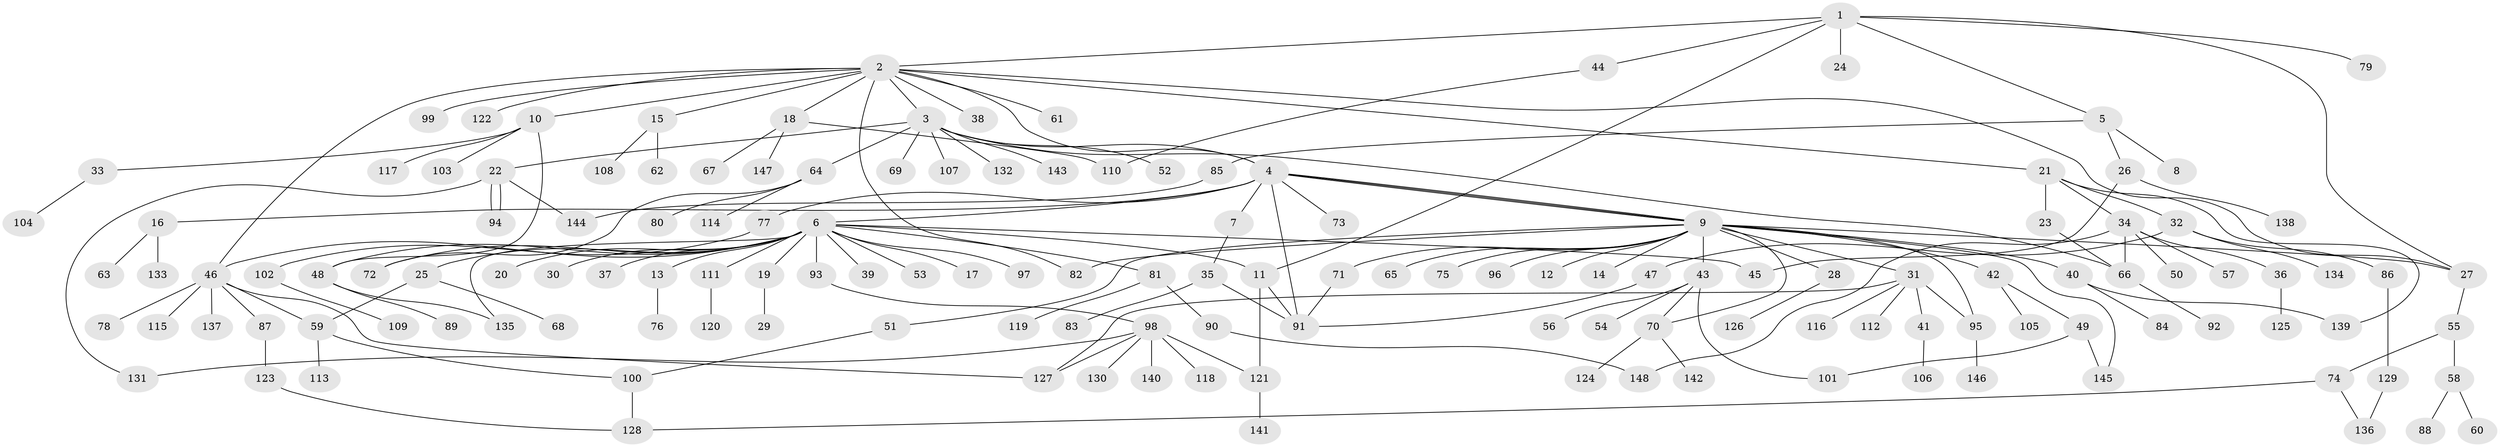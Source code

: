 // Generated by graph-tools (version 1.1) at 2025/26/03/09/25 03:26:00]
// undirected, 148 vertices, 183 edges
graph export_dot {
graph [start="1"]
  node [color=gray90,style=filled];
  1;
  2;
  3;
  4;
  5;
  6;
  7;
  8;
  9;
  10;
  11;
  12;
  13;
  14;
  15;
  16;
  17;
  18;
  19;
  20;
  21;
  22;
  23;
  24;
  25;
  26;
  27;
  28;
  29;
  30;
  31;
  32;
  33;
  34;
  35;
  36;
  37;
  38;
  39;
  40;
  41;
  42;
  43;
  44;
  45;
  46;
  47;
  48;
  49;
  50;
  51;
  52;
  53;
  54;
  55;
  56;
  57;
  58;
  59;
  60;
  61;
  62;
  63;
  64;
  65;
  66;
  67;
  68;
  69;
  70;
  71;
  72;
  73;
  74;
  75;
  76;
  77;
  78;
  79;
  80;
  81;
  82;
  83;
  84;
  85;
  86;
  87;
  88;
  89;
  90;
  91;
  92;
  93;
  94;
  95;
  96;
  97;
  98;
  99;
  100;
  101;
  102;
  103;
  104;
  105;
  106;
  107;
  108;
  109;
  110;
  111;
  112;
  113;
  114;
  115;
  116;
  117;
  118;
  119;
  120;
  121;
  122;
  123;
  124;
  125;
  126;
  127;
  128;
  129;
  130;
  131;
  132;
  133;
  134;
  135;
  136;
  137;
  138;
  139;
  140;
  141;
  142;
  143;
  144;
  145;
  146;
  147;
  148;
  1 -- 2;
  1 -- 5;
  1 -- 11;
  1 -- 24;
  1 -- 27;
  1 -- 44;
  1 -- 79;
  2 -- 3;
  2 -- 4;
  2 -- 10;
  2 -- 15;
  2 -- 18;
  2 -- 21;
  2 -- 27;
  2 -- 38;
  2 -- 46;
  2 -- 61;
  2 -- 82;
  2 -- 99;
  2 -- 122;
  3 -- 4;
  3 -- 22;
  3 -- 52;
  3 -- 64;
  3 -- 66;
  3 -- 69;
  3 -- 107;
  3 -- 132;
  3 -- 143;
  4 -- 6;
  4 -- 7;
  4 -- 9;
  4 -- 9;
  4 -- 9;
  4 -- 16;
  4 -- 73;
  4 -- 77;
  4 -- 91;
  5 -- 8;
  5 -- 26;
  5 -- 85;
  6 -- 11;
  6 -- 13;
  6 -- 17;
  6 -- 19;
  6 -- 20;
  6 -- 25;
  6 -- 30;
  6 -- 37;
  6 -- 39;
  6 -- 45;
  6 -- 46;
  6 -- 48;
  6 -- 53;
  6 -- 72;
  6 -- 81;
  6 -- 93;
  6 -- 97;
  6 -- 111;
  6 -- 135;
  7 -- 35;
  9 -- 12;
  9 -- 14;
  9 -- 27;
  9 -- 28;
  9 -- 31;
  9 -- 40;
  9 -- 42;
  9 -- 43;
  9 -- 51;
  9 -- 65;
  9 -- 70;
  9 -- 71;
  9 -- 75;
  9 -- 82;
  9 -- 95;
  9 -- 96;
  9 -- 145;
  10 -- 33;
  10 -- 48;
  10 -- 103;
  10 -- 117;
  11 -- 91;
  11 -- 121;
  13 -- 76;
  15 -- 62;
  15 -- 108;
  16 -- 63;
  16 -- 133;
  18 -- 67;
  18 -- 110;
  18 -- 147;
  19 -- 29;
  21 -- 23;
  21 -- 32;
  21 -- 34;
  21 -- 139;
  22 -- 94;
  22 -- 94;
  22 -- 131;
  22 -- 144;
  23 -- 66;
  25 -- 59;
  25 -- 68;
  26 -- 45;
  26 -- 138;
  27 -- 55;
  28 -- 126;
  31 -- 41;
  31 -- 95;
  31 -- 112;
  31 -- 116;
  31 -- 127;
  32 -- 47;
  32 -- 86;
  32 -- 134;
  33 -- 104;
  34 -- 36;
  34 -- 50;
  34 -- 57;
  34 -- 66;
  34 -- 148;
  35 -- 83;
  35 -- 91;
  36 -- 125;
  40 -- 84;
  40 -- 139;
  41 -- 106;
  42 -- 49;
  42 -- 105;
  43 -- 54;
  43 -- 56;
  43 -- 70;
  43 -- 101;
  44 -- 110;
  46 -- 59;
  46 -- 78;
  46 -- 87;
  46 -- 115;
  46 -- 127;
  46 -- 137;
  47 -- 91;
  48 -- 89;
  48 -- 135;
  49 -- 101;
  49 -- 145;
  51 -- 100;
  55 -- 58;
  55 -- 74;
  58 -- 60;
  58 -- 88;
  59 -- 100;
  59 -- 113;
  64 -- 72;
  64 -- 80;
  64 -- 114;
  66 -- 92;
  70 -- 124;
  70 -- 142;
  71 -- 91;
  74 -- 128;
  74 -- 136;
  77 -- 102;
  81 -- 90;
  81 -- 119;
  85 -- 144;
  86 -- 129;
  87 -- 123;
  90 -- 148;
  93 -- 98;
  95 -- 146;
  98 -- 118;
  98 -- 121;
  98 -- 127;
  98 -- 130;
  98 -- 131;
  98 -- 140;
  100 -- 128;
  102 -- 109;
  111 -- 120;
  121 -- 141;
  123 -- 128;
  129 -- 136;
}
